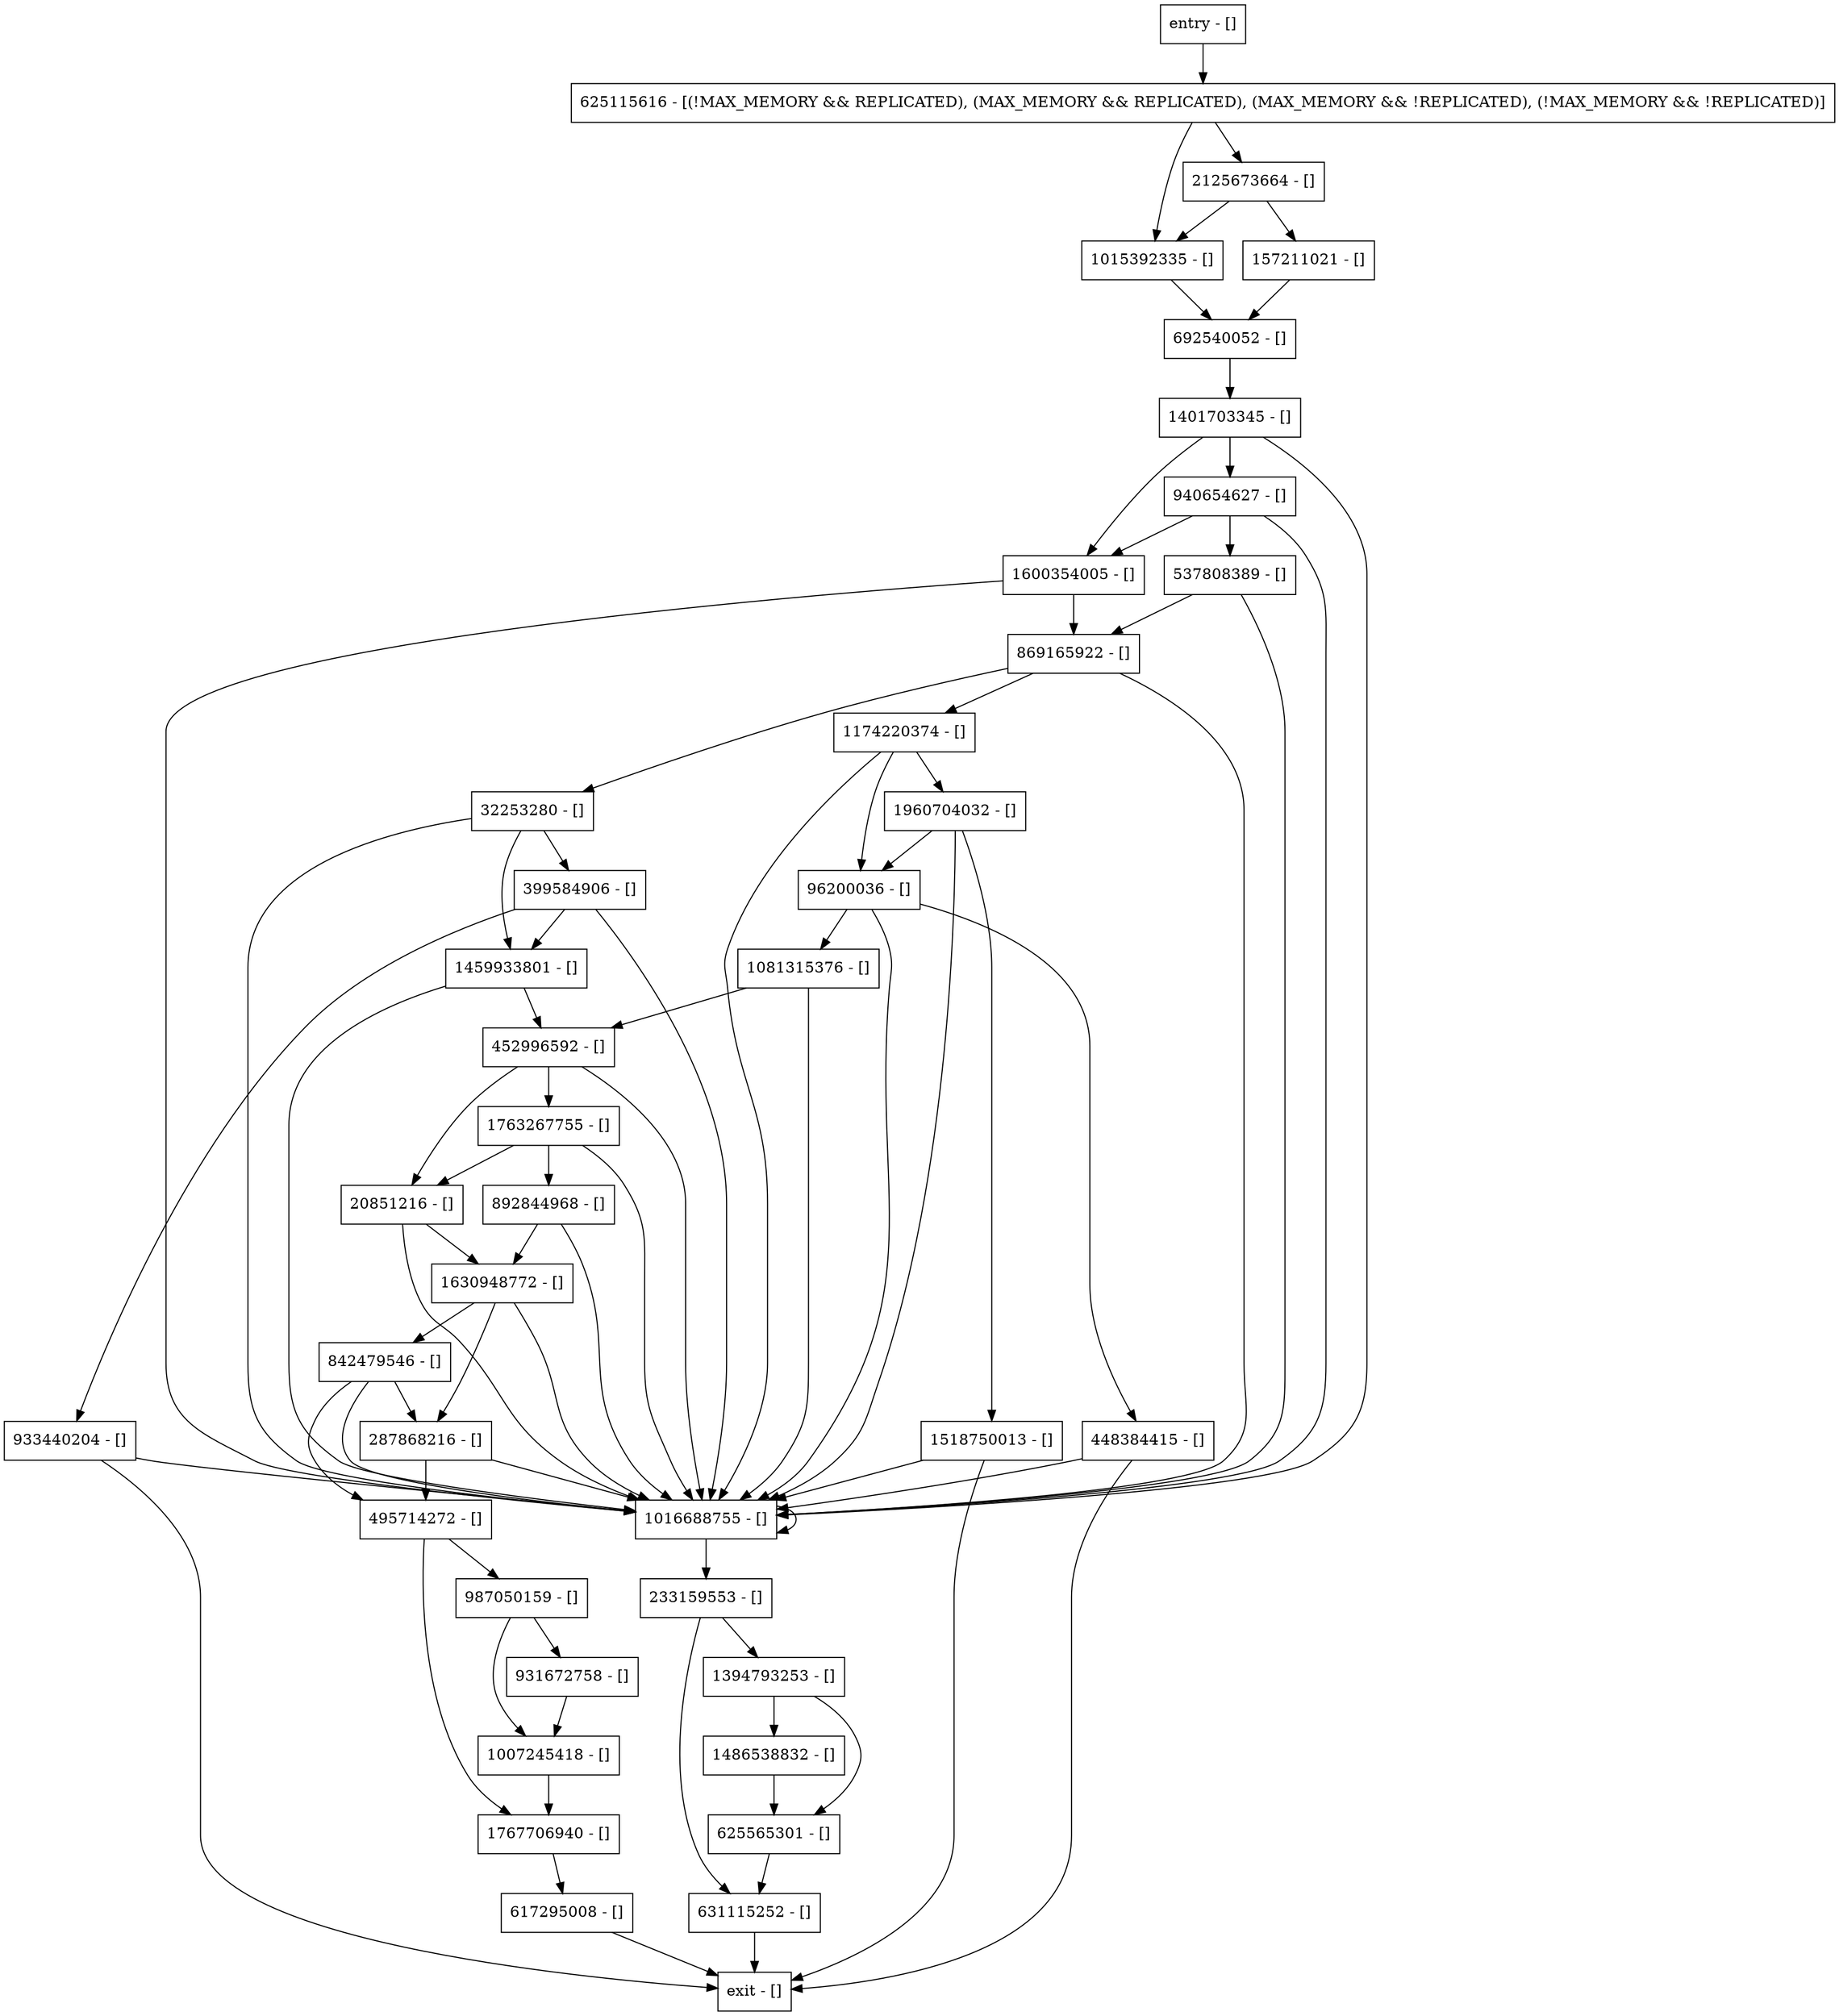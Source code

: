 digraph setupDatabase {
node [shape=record];
892844968 [label="892844968 - []"];
537808389 [label="537808389 - []"];
1459933801 [label="1459933801 - []"];
1016688755 [label="1016688755 - []"];
1518750013 [label="1518750013 - []"];
617295008 [label="617295008 - []"];
233159553 [label="233159553 - []"];
1401703345 [label="1401703345 - []"];
32253280 [label="32253280 - []"];
495714272 [label="495714272 - []"];
1960704032 [label="1960704032 - []"];
842479546 [label="842479546 - []"];
625115616 [label="625115616 - [(!MAX_MEMORY && REPLICATED), (MAX_MEMORY && REPLICATED), (MAX_MEMORY && !REPLICATED), (!MAX_MEMORY && !REPLICATED)]"];
1600354005 [label="1600354005 - []"];
1763267755 [label="1763267755 - []"];
1015392335 [label="1015392335 - []"];
692540052 [label="692540052 - []"];
399584906 [label="399584906 - []"];
1174220374 [label="1174220374 - []"];
631115252 [label="631115252 - []"];
869165922 [label="869165922 - []"];
1767706940 [label="1767706940 - []"];
931672758 [label="931672758 - []"];
625565301 [label="625565301 - []"];
entry [label="entry - []"];
exit [label="exit - []"];
1394793253 [label="1394793253 - []"];
452996592 [label="452996592 - []"];
448384415 [label="448384415 - []"];
1007245418 [label="1007245418 - []"];
940654627 [label="940654627 - []"];
20851216 [label="20851216 - []"];
287868216 [label="287868216 - []"];
1630948772 [label="1630948772 - []"];
157211021 [label="157211021 - []"];
933440204 [label="933440204 - []"];
1081315376 [label="1081315376 - []"];
987050159 [label="987050159 - []"];
96200036 [label="96200036 - []"];
2125673664 [label="2125673664 - []"];
1486538832 [label="1486538832 - []"];
entry;
exit;
892844968 -> 1630948772;
892844968 -> 1016688755;
537808389 -> 1016688755;
537808389 -> 869165922;
1459933801 -> 452996592;
1459933801 -> 1016688755;
1016688755 -> 1016688755;
1016688755 -> 233159553;
1518750013 -> exit;
1518750013 -> 1016688755;
617295008 -> exit;
233159553 -> 1394793253;
233159553 -> 631115252;
1401703345 -> 1600354005;
1401703345 -> 940654627;
1401703345 -> 1016688755;
32253280 -> 1459933801;
32253280 -> 399584906;
32253280 -> 1016688755;
495714272 -> 987050159;
495714272 -> 1767706940;
1960704032 -> 1518750013;
1960704032 -> 1016688755;
1960704032 -> 96200036;
842479546 -> 287868216;
842479546 -> 1016688755;
842479546 -> 495714272;
625115616 -> 1015392335;
625115616 -> 2125673664;
1600354005 -> 1016688755;
1600354005 -> 869165922;
1763267755 -> 892844968;
1763267755 -> 20851216;
1763267755 -> 1016688755;
1015392335 -> 692540052;
692540052 -> 1401703345;
399584906 -> 1459933801;
399584906 -> 1016688755;
399584906 -> 933440204;
1174220374 -> 1016688755;
1174220374 -> 1960704032;
1174220374 -> 96200036;
631115252 -> exit;
869165922 -> 32253280;
869165922 -> 1016688755;
869165922 -> 1174220374;
1767706940 -> 617295008;
931672758 -> 1007245418;
625565301 -> 631115252;
entry -> 625115616;
1394793253 -> 625565301;
1394793253 -> 1486538832;
452996592 -> 1763267755;
452996592 -> 20851216;
452996592 -> 1016688755;
448384415 -> exit;
448384415 -> 1016688755;
1007245418 -> 1767706940;
940654627 -> 1600354005;
940654627 -> 537808389;
940654627 -> 1016688755;
20851216 -> 1630948772;
20851216 -> 1016688755;
287868216 -> 1016688755;
287868216 -> 495714272;
1630948772 -> 287868216;
1630948772 -> 1016688755;
1630948772 -> 842479546;
157211021 -> 692540052;
933440204 -> exit;
933440204 -> 1016688755;
1081315376 -> 452996592;
1081315376 -> 1016688755;
987050159 -> 1007245418;
987050159 -> 931672758;
96200036 -> 448384415;
96200036 -> 1016688755;
96200036 -> 1081315376;
2125673664 -> 1015392335;
2125673664 -> 157211021;
1486538832 -> 625565301;
}
